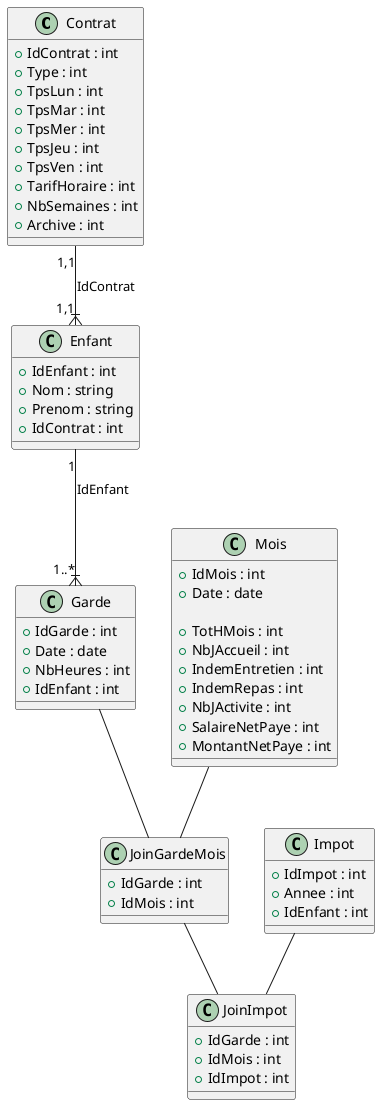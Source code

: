 @startuml
class Contrat 
{
    + IdContrat : int
    + Type : int
    + TpsLun : int
    + TpsMar : int
    + TpsMer : int
    + TpsJeu : int
    + TpsVen : int
    + TarifHoraire : int
    + NbSemaines : int
    + Archive : int
}

class Enfant
{
    + IdEnfant : int
    + Nom : string
    + Prenom : string
    + IdContrat : int
}
Contrat "1,1"--|{"1,1" Enfant : IdContrat

class Mois 
{
    + IdMois : int
    + Date : date

    + TotHMois : int
    + NbJAccueil : int
    + IndemEntretien : int
    + IndemRepas : int
    + NbJActivite : int
    + SalaireNetPaye : int
    + MontantNetPaye : int

}

class Garde
{
    + IdGarde : int
    + Date : date 
    + NbHeures : int
    + IdEnfant : int
}

Enfant "1" --|{ "1..*" Garde : IdEnfant

class JoinGardeMois
{
    + IdGarde : int
    + IdMois : int
}

Garde -- JoinGardeMois
Mois -- JoinGardeMois

class Impot
{
    + IdImpot : int
    + Annee : int
    + IdEnfant : int
}

class JoinImpot
{
    + IdGarde : int
    + IdMois : int
    + IdImpot : int
}

Impot -- JoinImpot
JoinGardeMois -- JoinImpot

@enduml